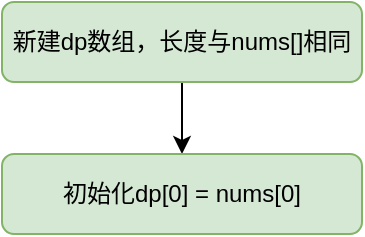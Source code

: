 <mxfile version="17.4.6" type="github">
  <diagram id="vW2YhJrZi2cBQ3EgaOuf" name="第 1 页">
    <mxGraphModel dx="447" dy="249" grid="1" gridSize="10" guides="1" tooltips="1" connect="1" arrows="1" fold="1" page="1" pageScale="1" pageWidth="827" pageHeight="1169" math="0" shadow="0">
      <root>
        <mxCell id="0" />
        <mxCell id="1" parent="0" />
        <mxCell id="00Nbcd-gsiype4ha2fb2-3" value="" style="edgeStyle=orthogonalEdgeStyle;rounded=0;orthogonalLoop=1;jettySize=auto;html=1;" edge="1" parent="1" source="00Nbcd-gsiype4ha2fb2-1" target="00Nbcd-gsiype4ha2fb2-2">
          <mxGeometry relative="1" as="geometry" />
        </mxCell>
        <mxCell id="00Nbcd-gsiype4ha2fb2-1" value="新建dp数组，长度与nums[]相同" style="rounded=1;whiteSpace=wrap;html=1;fillColor=#d5e8d4;strokeColor=#82b366;" vertex="1" parent="1">
          <mxGeometry x="250" y="70" width="180" height="40" as="geometry" />
        </mxCell>
        <mxCell id="00Nbcd-gsiype4ha2fb2-2" value="初始化dp[0] = nums[0]" style="rounded=1;whiteSpace=wrap;html=1;fillColor=#d5e8d4;strokeColor=#82b366;" vertex="1" parent="1">
          <mxGeometry x="250" y="146" width="180" height="40" as="geometry" />
        </mxCell>
      </root>
    </mxGraphModel>
  </diagram>
</mxfile>
